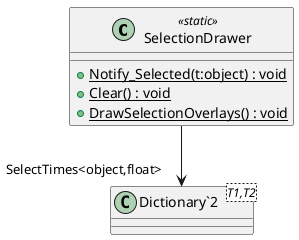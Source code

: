 @startuml
class SelectionDrawer <<static>> {
    + {static} Notify_Selected(t:object) : void
    + {static} Clear() : void
    + {static} DrawSelectionOverlays() : void
}
class "Dictionary`2"<T1,T2> {
}
SelectionDrawer --> "SelectTimes<object,float>" "Dictionary`2"
@enduml
